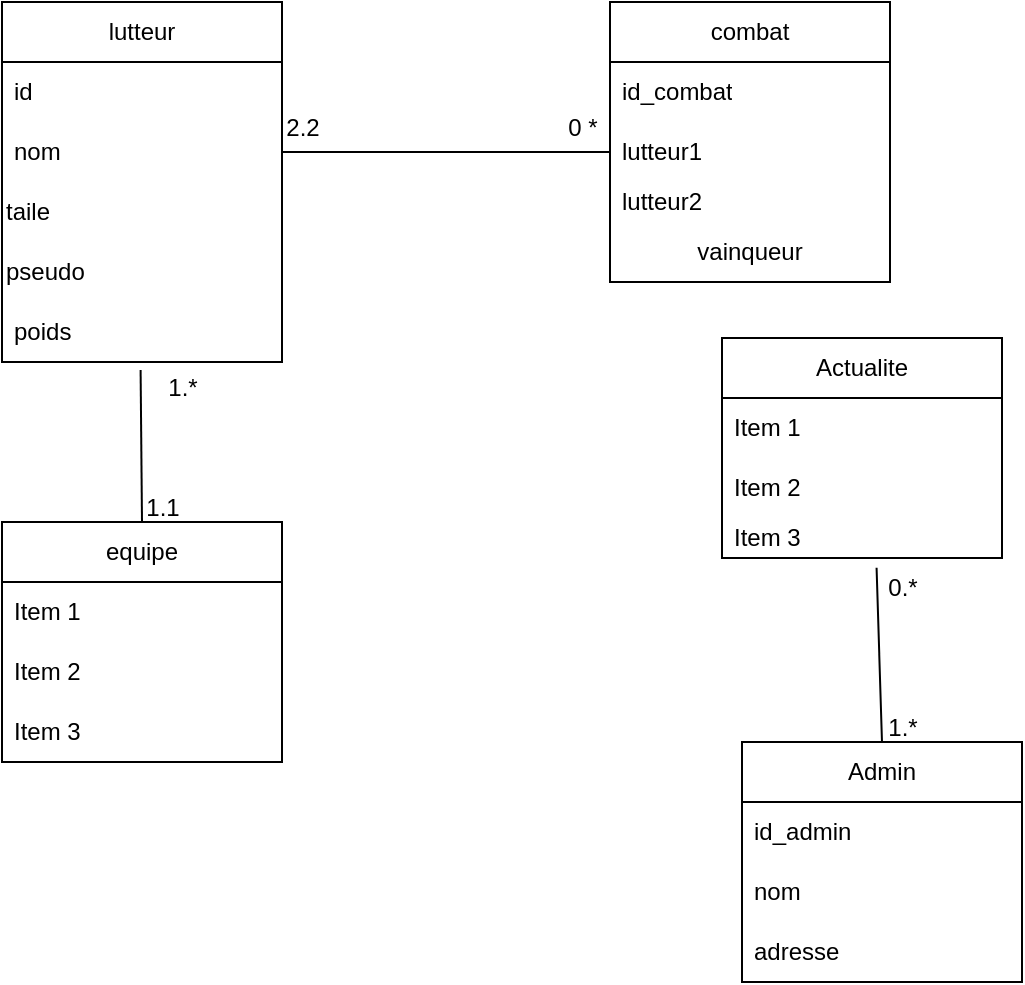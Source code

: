 <mxfile version="22.1.18" type="github">
  <diagram id="C5RBs43oDa-KdzZeNtuy" name="Page-1">
    <mxGraphModel dx="786" dy="467" grid="1" gridSize="10" guides="1" tooltips="1" connect="1" arrows="1" fold="1" page="1" pageScale="1" pageWidth="827" pageHeight="1169" math="0" shadow="0">
      <root>
        <mxCell id="WIyWlLk6GJQsqaUBKTNV-0" />
        <mxCell id="WIyWlLk6GJQsqaUBKTNV-1" parent="WIyWlLk6GJQsqaUBKTNV-0" />
        <mxCell id="vjmfeIjl3uwVMOq1RNl2-1" value="lutteur" style="swimlane;fontStyle=0;childLayout=stackLayout;horizontal=1;startSize=30;horizontalStack=0;resizeParent=1;resizeParentMax=0;resizeLast=0;collapsible=1;marginBottom=0;whiteSpace=wrap;html=1;" parent="WIyWlLk6GJQsqaUBKTNV-1" vertex="1">
          <mxGeometry x="110" y="290" width="140" height="180" as="geometry" />
        </mxCell>
        <mxCell id="vjmfeIjl3uwVMOq1RNl2-2" value="id" style="text;strokeColor=none;fillColor=none;align=left;verticalAlign=middle;spacingLeft=4;spacingRight=4;overflow=hidden;points=[[0,0.5],[1,0.5]];portConstraint=eastwest;rotatable=0;whiteSpace=wrap;html=1;" parent="vjmfeIjl3uwVMOq1RNl2-1" vertex="1">
          <mxGeometry y="30" width="140" height="30" as="geometry" />
        </mxCell>
        <mxCell id="vjmfeIjl3uwVMOq1RNl2-3" value="nom" style="text;strokeColor=none;fillColor=none;align=left;verticalAlign=middle;spacingLeft=4;spacingRight=4;overflow=hidden;points=[[0,0.5],[1,0.5]];portConstraint=eastwest;rotatable=0;whiteSpace=wrap;html=1;" parent="vjmfeIjl3uwVMOq1RNl2-1" vertex="1">
          <mxGeometry y="60" width="140" height="30" as="geometry" />
        </mxCell>
        <mxCell id="vjmfeIjl3uwVMOq1RNl2-5" value="taile" style="text;html=1;strokeColor=none;fillColor=none;align=left;verticalAlign=middle;whiteSpace=wrap;rounded=0;" parent="vjmfeIjl3uwVMOq1RNl2-1" vertex="1">
          <mxGeometry y="90" width="140" height="30" as="geometry" />
        </mxCell>
        <mxCell id="vjmfeIjl3uwVMOq1RNl2-6" value="pseudo" style="text;html=1;strokeColor=none;fillColor=none;align=left;verticalAlign=middle;whiteSpace=wrap;rounded=0;" parent="vjmfeIjl3uwVMOq1RNl2-1" vertex="1">
          <mxGeometry y="120" width="140" height="30" as="geometry" />
        </mxCell>
        <mxCell id="vjmfeIjl3uwVMOq1RNl2-4" value="poids&amp;nbsp;&lt;br&gt;" style="text;strokeColor=none;fillColor=none;align=left;verticalAlign=middle;spacingLeft=4;spacingRight=4;overflow=hidden;points=[[0,0.5],[1,0.5]];portConstraint=eastwest;rotatable=0;whiteSpace=wrap;html=1;" parent="vjmfeIjl3uwVMOq1RNl2-1" vertex="1">
          <mxGeometry y="150" width="140" height="30" as="geometry" />
        </mxCell>
        <mxCell id="vjmfeIjl3uwVMOq1RNl2-7" value="combat" style="swimlane;fontStyle=0;childLayout=stackLayout;horizontal=1;startSize=30;horizontalStack=0;resizeParent=1;resizeParentMax=0;resizeLast=0;collapsible=1;marginBottom=0;whiteSpace=wrap;html=1;" parent="WIyWlLk6GJQsqaUBKTNV-1" vertex="1">
          <mxGeometry x="414" y="290" width="140" height="140" as="geometry" />
        </mxCell>
        <mxCell id="vjmfeIjl3uwVMOq1RNl2-8" value="id_combat" style="text;strokeColor=none;fillColor=none;align=left;verticalAlign=middle;spacingLeft=4;spacingRight=4;overflow=hidden;points=[[0,0.5],[1,0.5]];portConstraint=eastwest;rotatable=0;whiteSpace=wrap;html=1;" parent="vjmfeIjl3uwVMOq1RNl2-7" vertex="1">
          <mxGeometry y="30" width="140" height="30" as="geometry" />
        </mxCell>
        <mxCell id="vjmfeIjl3uwVMOq1RNl2-9" value="lutteur1" style="text;strokeColor=none;fillColor=none;align=left;verticalAlign=middle;spacingLeft=4;spacingRight=4;overflow=hidden;points=[[0,0.5],[1,0.5]];portConstraint=eastwest;rotatable=0;whiteSpace=wrap;html=1;" parent="vjmfeIjl3uwVMOq1RNl2-7" vertex="1">
          <mxGeometry y="60" width="140" height="30" as="geometry" />
        </mxCell>
        <mxCell id="vjmfeIjl3uwVMOq1RNl2-10" value="lutteur2" style="text;strokeColor=none;fillColor=none;align=left;verticalAlign=middle;spacingLeft=4;spacingRight=4;overflow=hidden;points=[[0,0.5],[1,0.5]];portConstraint=eastwest;rotatable=0;whiteSpace=wrap;html=1;" parent="vjmfeIjl3uwVMOq1RNl2-7" vertex="1">
          <mxGeometry y="90" width="140" height="20" as="geometry" />
        </mxCell>
        <mxCell id="4Fn3n2emRhE7yNR7DRZ5-0" value="vainqueur" style="text;html=1;strokeColor=none;fillColor=none;align=center;verticalAlign=middle;whiteSpace=wrap;rounded=0;" vertex="1" parent="vjmfeIjl3uwVMOq1RNl2-7">
          <mxGeometry y="110" width="140" height="30" as="geometry" />
        </mxCell>
        <mxCell id="vjmfeIjl3uwVMOq1RNl2-11" value="equipe" style="swimlane;fontStyle=0;childLayout=stackLayout;horizontal=1;startSize=30;horizontalStack=0;resizeParent=1;resizeParentMax=0;resizeLast=0;collapsible=1;marginBottom=0;whiteSpace=wrap;html=1;" parent="WIyWlLk6GJQsqaUBKTNV-1" vertex="1">
          <mxGeometry x="110" y="550" width="140" height="120" as="geometry" />
        </mxCell>
        <mxCell id="vjmfeIjl3uwVMOq1RNl2-12" value="Item 1" style="text;strokeColor=none;fillColor=none;align=left;verticalAlign=middle;spacingLeft=4;spacingRight=4;overflow=hidden;points=[[0,0.5],[1,0.5]];portConstraint=eastwest;rotatable=0;whiteSpace=wrap;html=1;" parent="vjmfeIjl3uwVMOq1RNl2-11" vertex="1">
          <mxGeometry y="30" width="140" height="30" as="geometry" />
        </mxCell>
        <mxCell id="vjmfeIjl3uwVMOq1RNl2-13" value="Item 2" style="text;strokeColor=none;fillColor=none;align=left;verticalAlign=middle;spacingLeft=4;spacingRight=4;overflow=hidden;points=[[0,0.5],[1,0.5]];portConstraint=eastwest;rotatable=0;whiteSpace=wrap;html=1;" parent="vjmfeIjl3uwVMOq1RNl2-11" vertex="1">
          <mxGeometry y="60" width="140" height="30" as="geometry" />
        </mxCell>
        <mxCell id="vjmfeIjl3uwVMOq1RNl2-14" value="Item 3" style="text;strokeColor=none;fillColor=none;align=left;verticalAlign=middle;spacingLeft=4;spacingRight=4;overflow=hidden;points=[[0,0.5],[1,0.5]];portConstraint=eastwest;rotatable=0;whiteSpace=wrap;html=1;" parent="vjmfeIjl3uwVMOq1RNl2-11" vertex="1">
          <mxGeometry y="90" width="140" height="30" as="geometry" />
        </mxCell>
        <mxCell id="vjmfeIjl3uwVMOq1RNl2-15" value="Actualite" style="swimlane;fontStyle=0;childLayout=stackLayout;horizontal=1;startSize=30;horizontalStack=0;resizeParent=1;resizeParentMax=0;resizeLast=0;collapsible=1;marginBottom=0;whiteSpace=wrap;html=1;" parent="WIyWlLk6GJQsqaUBKTNV-1" vertex="1">
          <mxGeometry x="470" y="458" width="140" height="110" as="geometry" />
        </mxCell>
        <mxCell id="vjmfeIjl3uwVMOq1RNl2-16" value="Item 1" style="text;strokeColor=none;fillColor=none;align=left;verticalAlign=middle;spacingLeft=4;spacingRight=4;overflow=hidden;points=[[0,0.5],[1,0.5]];portConstraint=eastwest;rotatable=0;whiteSpace=wrap;html=1;" parent="vjmfeIjl3uwVMOq1RNl2-15" vertex="1">
          <mxGeometry y="30" width="140" height="30" as="geometry" />
        </mxCell>
        <mxCell id="vjmfeIjl3uwVMOq1RNl2-17" value="Item 2" style="text;strokeColor=none;fillColor=none;align=left;verticalAlign=middle;spacingLeft=4;spacingRight=4;overflow=hidden;points=[[0,0.5],[1,0.5]];portConstraint=eastwest;rotatable=0;whiteSpace=wrap;html=1;" parent="vjmfeIjl3uwVMOq1RNl2-15" vertex="1">
          <mxGeometry y="60" width="140" height="30" as="geometry" />
        </mxCell>
        <mxCell id="vjmfeIjl3uwVMOq1RNl2-18" value="Item 3" style="text;strokeColor=none;fillColor=none;align=left;verticalAlign=middle;spacingLeft=4;spacingRight=4;overflow=hidden;points=[[0,0.5],[1,0.5]];portConstraint=eastwest;rotatable=0;whiteSpace=wrap;html=1;" parent="vjmfeIjl3uwVMOq1RNl2-15" vertex="1">
          <mxGeometry y="90" width="140" height="20" as="geometry" />
        </mxCell>
        <mxCell id="vjmfeIjl3uwVMOq1RNl2-24" value="" style="endArrow=none;html=1;rounded=0;exitX=1;exitY=0.5;exitDx=0;exitDy=0;entryX=0;entryY=0.5;entryDx=0;entryDy=0;" parent="WIyWlLk6GJQsqaUBKTNV-1" source="vjmfeIjl3uwVMOq1RNl2-3" target="vjmfeIjl3uwVMOq1RNl2-9" edge="1">
          <mxGeometry width="50" height="50" relative="1" as="geometry">
            <mxPoint x="280" y="400" as="sourcePoint" />
            <mxPoint x="330" y="350" as="targetPoint" />
          </mxGeometry>
        </mxCell>
        <mxCell id="vjmfeIjl3uwVMOq1RNl2-26" value="" style="endArrow=none;html=1;rounded=0;entryX=0.495;entryY=1.133;entryDx=0;entryDy=0;entryPerimeter=0;exitX=0.5;exitY=0;exitDx=0;exitDy=0;" parent="WIyWlLk6GJQsqaUBKTNV-1" source="vjmfeIjl3uwVMOq1RNl2-11" target="vjmfeIjl3uwVMOq1RNl2-4" edge="1">
          <mxGeometry width="50" height="50" relative="1" as="geometry">
            <mxPoint x="140" y="540" as="sourcePoint" />
            <mxPoint x="190" y="490" as="targetPoint" />
          </mxGeometry>
        </mxCell>
        <mxCell id="vjmfeIjl3uwVMOq1RNl2-27" value="Admin" style="swimlane;fontStyle=0;childLayout=stackLayout;horizontal=1;startSize=30;horizontalStack=0;resizeParent=1;resizeParentMax=0;resizeLast=0;collapsible=1;marginBottom=0;whiteSpace=wrap;html=1;" parent="WIyWlLk6GJQsqaUBKTNV-1" vertex="1">
          <mxGeometry x="480" y="660" width="140" height="120" as="geometry" />
        </mxCell>
        <mxCell id="vjmfeIjl3uwVMOq1RNl2-28" value="id_admin" style="text;strokeColor=none;fillColor=none;align=left;verticalAlign=middle;spacingLeft=4;spacingRight=4;overflow=hidden;points=[[0,0.5],[1,0.5]];portConstraint=eastwest;rotatable=0;whiteSpace=wrap;html=1;" parent="vjmfeIjl3uwVMOq1RNl2-27" vertex="1">
          <mxGeometry y="30" width="140" height="30" as="geometry" />
        </mxCell>
        <mxCell id="vjmfeIjl3uwVMOq1RNl2-29" value="nom" style="text;strokeColor=none;fillColor=none;align=left;verticalAlign=middle;spacingLeft=4;spacingRight=4;overflow=hidden;points=[[0,0.5],[1,0.5]];portConstraint=eastwest;rotatable=0;whiteSpace=wrap;html=1;" parent="vjmfeIjl3uwVMOq1RNl2-27" vertex="1">
          <mxGeometry y="60" width="140" height="30" as="geometry" />
        </mxCell>
        <mxCell id="vjmfeIjl3uwVMOq1RNl2-30" value="adresse&lt;br&gt;" style="text;strokeColor=none;fillColor=none;align=left;verticalAlign=middle;spacingLeft=4;spacingRight=4;overflow=hidden;points=[[0,0.5],[1,0.5]];portConstraint=eastwest;rotatable=0;whiteSpace=wrap;html=1;" parent="vjmfeIjl3uwVMOq1RNl2-27" vertex="1">
          <mxGeometry y="90" width="140" height="30" as="geometry" />
        </mxCell>
        <mxCell id="k5QA11bL3djjW7XVUC2X-0" value="0 *" style="text;html=1;align=center;verticalAlign=middle;resizable=0;points=[];autosize=1;strokeColor=none;fillColor=none;" parent="WIyWlLk6GJQsqaUBKTNV-1" vertex="1">
          <mxGeometry x="380" y="338" width="40" height="30" as="geometry" />
        </mxCell>
        <mxCell id="k5QA11bL3djjW7XVUC2X-1" value="2.2" style="text;html=1;align=center;verticalAlign=middle;resizable=0;points=[];autosize=1;strokeColor=none;fillColor=none;" parent="WIyWlLk6GJQsqaUBKTNV-1" vertex="1">
          <mxGeometry x="240" y="338" width="40" height="30" as="geometry" />
        </mxCell>
        <mxCell id="k5QA11bL3djjW7XVUC2X-2" value="1.*" style="text;html=1;align=center;verticalAlign=middle;resizable=0;points=[];autosize=1;strokeColor=none;fillColor=none;" parent="WIyWlLk6GJQsqaUBKTNV-1" vertex="1">
          <mxGeometry x="180" y="468" width="40" height="30" as="geometry" />
        </mxCell>
        <mxCell id="k5QA11bL3djjW7XVUC2X-3" value="1.1" style="text;html=1;align=center;verticalAlign=middle;resizable=0;points=[];autosize=1;strokeColor=none;fillColor=none;" parent="WIyWlLk6GJQsqaUBKTNV-1" vertex="1">
          <mxGeometry x="170" y="528" width="40" height="30" as="geometry" />
        </mxCell>
        <mxCell id="k5QA11bL3djjW7XVUC2X-4" value="" style="endArrow=none;html=1;rounded=0;entryX=0.552;entryY=1.244;entryDx=0;entryDy=0;entryPerimeter=0;exitX=0.5;exitY=0;exitDx=0;exitDy=0;" parent="WIyWlLk6GJQsqaUBKTNV-1" source="vjmfeIjl3uwVMOq1RNl2-27" target="vjmfeIjl3uwVMOq1RNl2-18" edge="1">
          <mxGeometry width="50" height="50" relative="1" as="geometry">
            <mxPoint x="440" y="660" as="sourcePoint" />
            <mxPoint x="430" y="580" as="targetPoint" />
            <Array as="points" />
          </mxGeometry>
        </mxCell>
        <mxCell id="k5QA11bL3djjW7XVUC2X-6" value="0.*" style="text;html=1;align=center;verticalAlign=middle;resizable=0;points=[];autosize=1;strokeColor=none;fillColor=none;" parent="WIyWlLk6GJQsqaUBKTNV-1" vertex="1">
          <mxGeometry x="540" y="568" width="40" height="30" as="geometry" />
        </mxCell>
        <mxCell id="k5QA11bL3djjW7XVUC2X-7" value="1.*" style="text;html=1;align=center;verticalAlign=middle;resizable=0;points=[];autosize=1;strokeColor=none;fillColor=none;" parent="WIyWlLk6GJQsqaUBKTNV-1" vertex="1">
          <mxGeometry x="540" y="638" width="40" height="30" as="geometry" />
        </mxCell>
      </root>
    </mxGraphModel>
  </diagram>
</mxfile>
